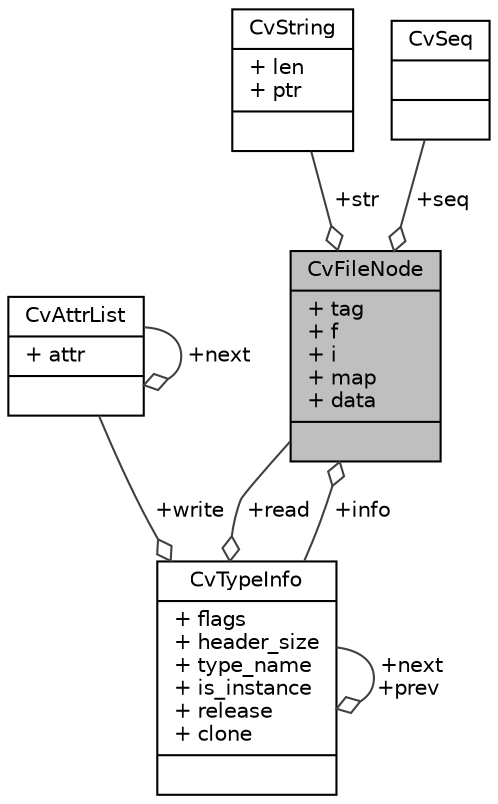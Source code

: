 digraph "CvFileNode"
{
 // LATEX_PDF_SIZE
  edge [fontname="Helvetica",fontsize="10",labelfontname="Helvetica",labelfontsize="10"];
  node [fontname="Helvetica",fontsize="10",shape=record];
  Node1 [label="{CvFileNode\n|+ tag\l+ f\l+ i\l+ map\l+ data\l|}",height=0.2,width=0.4,color="black", fillcolor="grey75", style="filled", fontcolor="black",tooltip=" "];
  Node2 -> Node1 [color="grey25",fontsize="10",style="solid",label=" +info" ,arrowhead="odiamond",fontname="Helvetica"];
  Node2 [label="{CvTypeInfo\n|+ flags\l+ header_size\l+ type_name\l+ is_instance\l+ release\l+ clone\l|}",height=0.2,width=0.4,color="black", fillcolor="white", style="filled",URL="$struct_cv_type_info.html",tooltip=" "];
  Node2 -> Node2 [color="grey25",fontsize="10",style="solid",label=" +next\n+prev" ,arrowhead="odiamond",fontname="Helvetica"];
  Node1 -> Node2 [color="grey25",fontsize="10",style="solid",label=" +read" ,arrowhead="odiamond",fontname="Helvetica"];
  Node3 -> Node2 [color="grey25",fontsize="10",style="solid",label=" +write" ,arrowhead="odiamond",fontname="Helvetica"];
  Node3 [label="{CvAttrList\n|+ attr\l|}",height=0.2,width=0.4,color="black", fillcolor="white", style="filled",URL="$struct_cv_attr_list.html",tooltip=" "];
  Node3 -> Node3 [color="grey25",fontsize="10",style="solid",label=" +next" ,arrowhead="odiamond",fontname="Helvetica"];
  Node4 -> Node1 [color="grey25",fontsize="10",style="solid",label=" +str" ,arrowhead="odiamond",fontname="Helvetica"];
  Node4 [label="{CvString\n|+ len\l+ ptr\l|}",height=0.2,width=0.4,color="black", fillcolor="white", style="filled",URL="$struct_cv_string.html",tooltip=" "];
  Node5 -> Node1 [color="grey25",fontsize="10",style="solid",label=" +seq" ,arrowhead="odiamond",fontname="Helvetica"];
  Node5 [label="{CvSeq\n||}",height=0.2,width=0.4,color="black", fillcolor="white", style="filled",URL="$struct_cv_seq.html",tooltip=" "];
}
